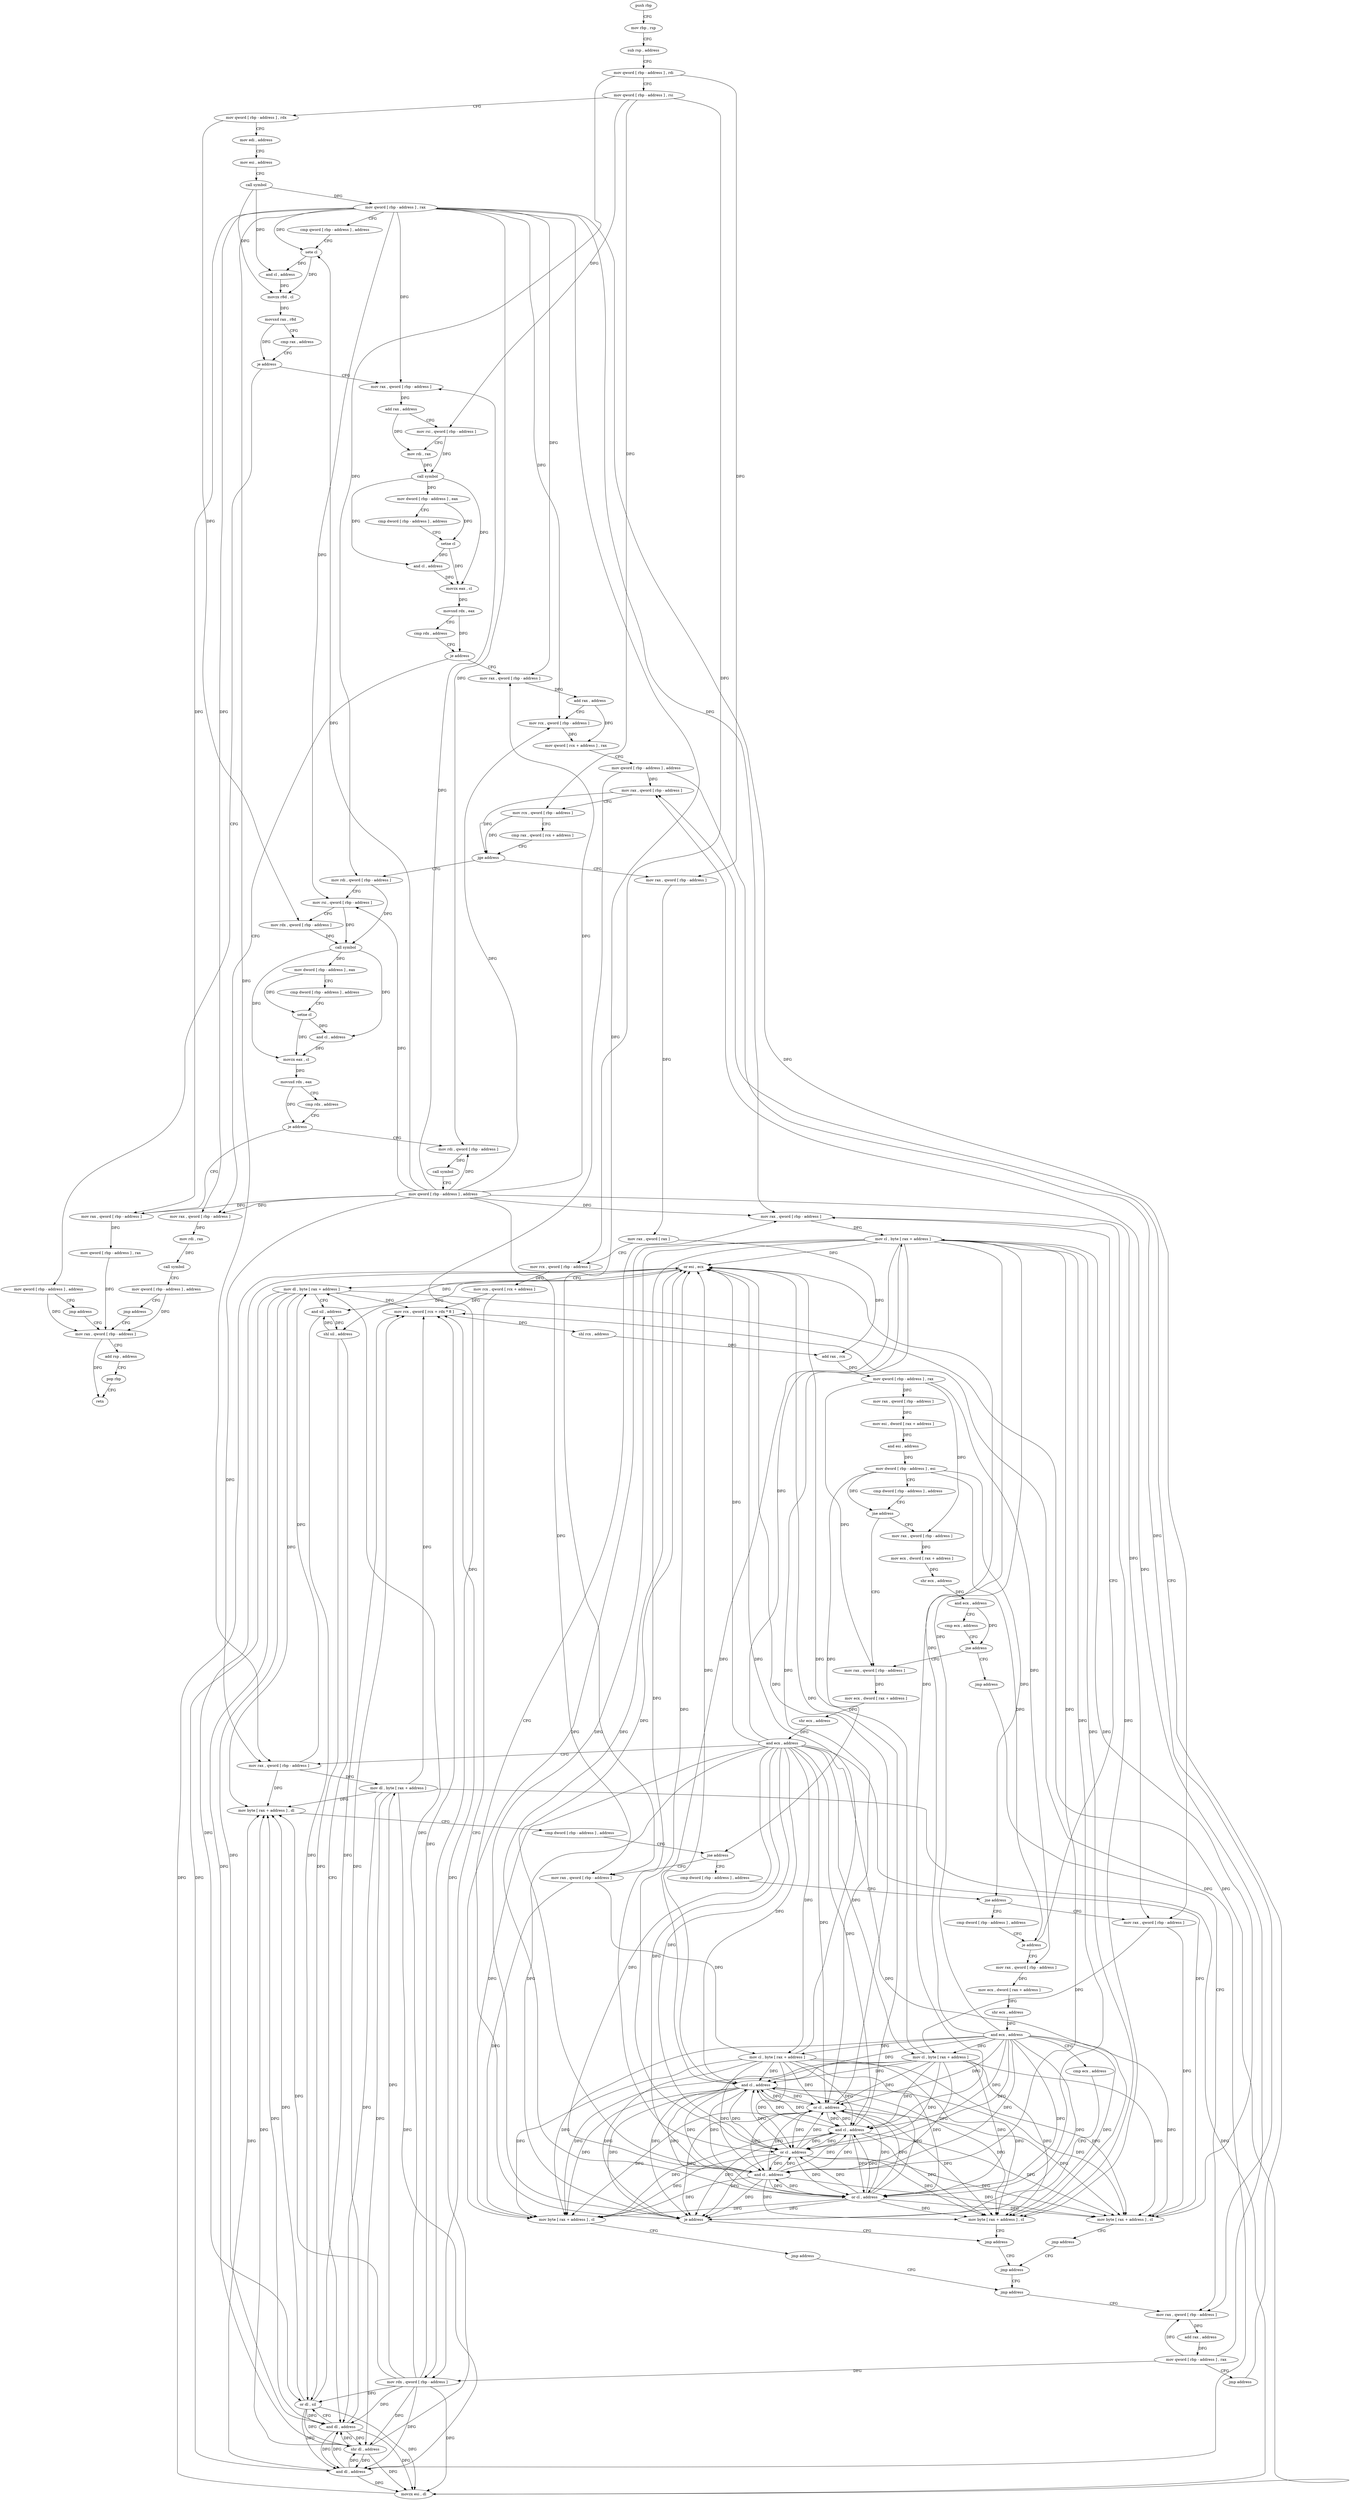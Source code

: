 digraph "func" {
"4335488" [label = "push rbp" ]
"4335489" [label = "mov rbp , rsp" ]
"4335492" [label = "sub rsp , address" ]
"4335496" [label = "mov qword [ rbp - address ] , rdi" ]
"4335500" [label = "mov qword [ rbp - address ] , rsi" ]
"4335504" [label = "mov qword [ rbp - address ] , rdx" ]
"4335508" [label = "mov edi , address" ]
"4335513" [label = "mov esi , address" ]
"4335518" [label = "call symbol" ]
"4335523" [label = "mov qword [ rbp - address ] , rax" ]
"4335527" [label = "cmp qword [ rbp - address ] , address" ]
"4335532" [label = "sete cl" ]
"4335535" [label = "and cl , address" ]
"4335538" [label = "movzx r8d , cl" ]
"4335542" [label = "movsxd rax , r8d" ]
"4335545" [label = "cmp rax , address" ]
"4335549" [label = "je address" ]
"4335568" [label = "mov rax , qword [ rbp - address ]" ]
"4335555" [label = "mov qword [ rbp - address ] , address" ]
"4335572" [label = "add rax , address" ]
"4335578" [label = "mov rsi , qword [ rbp - address ]" ]
"4335582" [label = "mov rdi , rax" ]
"4335585" [label = "call symbol" ]
"4335590" [label = "mov dword [ rbp - address ] , eax" ]
"4335593" [label = "cmp dword [ rbp - address ] , address" ]
"4335597" [label = "setne cl" ]
"4335600" [label = "and cl , address" ]
"4335603" [label = "movzx eax , cl" ]
"4335606" [label = "movsxd rdx , eax" ]
"4335609" [label = "cmp rdx , address" ]
"4335613" [label = "je address" ]
"4335644" [label = "mov rax , qword [ rbp - address ]" ]
"4335619" [label = "mov rax , qword [ rbp - address ]" ]
"4335563" [label = "jmp address" ]
"4336047" [label = "mov rax , qword [ rbp - address ]" ]
"4335648" [label = "add rax , address" ]
"4335654" [label = "mov rcx , qword [ rbp - address ]" ]
"4335658" [label = "mov qword [ rcx + address ] , rax" ]
"4335662" [label = "mov qword [ rbp - address ] , address" ]
"4335670" [label = "mov rax , qword [ rbp - address ]" ]
"4335623" [label = "mov rdi , rax" ]
"4335626" [label = "call symbol" ]
"4335631" [label = "mov qword [ rbp - address ] , address" ]
"4335639" [label = "jmp address" ]
"4336051" [label = "add rsp , address" ]
"4336055" [label = "pop rbp" ]
"4336056" [label = "retn" ]
"4335976" [label = "mov rdi , qword [ rbp - address ]" ]
"4335980" [label = "mov rsi , qword [ rbp - address ]" ]
"4335984" [label = "mov rdx , qword [ rbp - address ]" ]
"4335988" [label = "call symbol" ]
"4335993" [label = "mov dword [ rbp - address ] , eax" ]
"4335996" [label = "cmp dword [ rbp - address ] , address" ]
"4336000" [label = "setne cl" ]
"4336003" [label = "and cl , address" ]
"4336006" [label = "movzx eax , cl" ]
"4336009" [label = "movsxd rdx , eax" ]
"4336012" [label = "cmp rdx , address" ]
"4336016" [label = "je address" ]
"4336039" [label = "mov rax , qword [ rbp - address ]" ]
"4336022" [label = "mov rdi , qword [ rbp - address ]" ]
"4335688" [label = "mov rax , qword [ rbp - address ]" ]
"4335692" [label = "mov rax , qword [ rax ]" ]
"4335695" [label = "mov rcx , qword [ rbp - address ]" ]
"4335699" [label = "mov rcx , qword [ rcx + address ]" ]
"4335703" [label = "mov rdx , qword [ rbp - address ]" ]
"4335707" [label = "mov rcx , qword [ rcx + rdx * 8 ]" ]
"4335711" [label = "shl rcx , address" ]
"4335715" [label = "add rax , rcx" ]
"4335718" [label = "mov qword [ rbp - address ] , rax" ]
"4335722" [label = "mov rax , qword [ rbp - address ]" ]
"4335726" [label = "mov esi , dword [ rax + address ]" ]
"4335729" [label = "and esi , address" ]
"4335735" [label = "mov dword [ rbp - address ] , esi" ]
"4335738" [label = "cmp dword [ rbp - address ] , address" ]
"4335742" [label = "jne address" ]
"4335778" [label = "mov rax , qword [ rbp - address ]" ]
"4335748" [label = "mov rax , qword [ rbp - address ]" ]
"4336043" [label = "mov qword [ rbp - address ] , rax" ]
"4336026" [label = "call symbol" ]
"4336031" [label = "mov qword [ rbp - address ] , address" ]
"4335782" [label = "mov ecx , dword [ rax + address ]" ]
"4335785" [label = "shr ecx , address" ]
"4335788" [label = "and ecx , address" ]
"4335791" [label = "mov rax , qword [ rbp - address ]" ]
"4335795" [label = "mov dl , byte [ rax + address ]" ]
"4335798" [label = "shr dl , address" ]
"4335801" [label = "and dl , address" ]
"4335804" [label = "movzx esi , dl" ]
"4335807" [label = "or esi , ecx" ]
"4335809" [label = "mov dl , byte [ rax + address ]" ]
"4335812" [label = "and sil , address" ]
"4335816" [label = "shl sil , address" ]
"4335820" [label = "and dl , address" ]
"4335823" [label = "or dl , sil" ]
"4335826" [label = "mov byte [ rax + address ] , dl" ]
"4335829" [label = "cmp dword [ rbp - address ] , address" ]
"4335833" [label = "jne address" ]
"4335860" [label = "cmp dword [ rbp - address ] , address" ]
"4335839" [label = "mov rax , qword [ rbp - address ]" ]
"4335752" [label = "mov ecx , dword [ rax + address ]" ]
"4335755" [label = "shr ecx , address" ]
"4335758" [label = "and ecx , address" ]
"4335764" [label = "cmp ecx , address" ]
"4335767" [label = "jne address" ]
"4335773" [label = "jmp address" ]
"4335864" [label = "jne address" ]
"4335891" [label = "cmp dword [ rbp - address ] , address" ]
"4335870" [label = "mov rax , qword [ rbp - address ]" ]
"4335843" [label = "mov cl , byte [ rax + address ]" ]
"4335846" [label = "and cl , address" ]
"4335849" [label = "or cl , address" ]
"4335852" [label = "mov byte [ rax + address ] , cl" ]
"4335855" [label = "jmp address" ]
"4335952" [label = "jmp address" ]
"4335957" [label = "mov rax , qword [ rbp - address ]" ]
"4335895" [label = "je address" ]
"4335926" [label = "mov rax , qword [ rbp - address ]" ]
"4335901" [label = "mov rax , qword [ rbp - address ]" ]
"4335874" [label = "mov cl , byte [ rax + address ]" ]
"4335877" [label = "and cl , address" ]
"4335880" [label = "or cl , address" ]
"4335883" [label = "mov byte [ rax + address ] , cl" ]
"4335886" [label = "jmp address" ]
"4335947" [label = "jmp address" ]
"4335961" [label = "add rax , address" ]
"4335967" [label = "mov qword [ rbp - address ] , rax" ]
"4335971" [label = "jmp address" ]
"4335930" [label = "mov cl , byte [ rax + address ]" ]
"4335933" [label = "and cl , address" ]
"4335936" [label = "or cl , address" ]
"4335939" [label = "mov byte [ rax + address ] , cl" ]
"4335942" [label = "jmp address" ]
"4335905" [label = "mov ecx , dword [ rax + address ]" ]
"4335908" [label = "shr ecx , address" ]
"4335911" [label = "and ecx , address" ]
"4335917" [label = "cmp ecx , address" ]
"4335920" [label = "je address" ]
"4335674" [label = "mov rcx , qword [ rbp - address ]" ]
"4335678" [label = "cmp rax , qword [ rcx + address ]" ]
"4335682" [label = "jge address" ]
"4335488" -> "4335489" [ label = "CFG" ]
"4335489" -> "4335492" [ label = "CFG" ]
"4335492" -> "4335496" [ label = "CFG" ]
"4335496" -> "4335500" [ label = "CFG" ]
"4335496" -> "4335976" [ label = "DFG" ]
"4335496" -> "4335688" [ label = "DFG" ]
"4335500" -> "4335504" [ label = "CFG" ]
"4335500" -> "4335578" [ label = "DFG" ]
"4335500" -> "4335674" [ label = "DFG" ]
"4335500" -> "4335695" [ label = "DFG" ]
"4335504" -> "4335508" [ label = "CFG" ]
"4335504" -> "4335984" [ label = "DFG" ]
"4335508" -> "4335513" [ label = "CFG" ]
"4335513" -> "4335518" [ label = "CFG" ]
"4335518" -> "4335523" [ label = "DFG" ]
"4335518" -> "4335535" [ label = "DFG" ]
"4335518" -> "4335538" [ label = "DFG" ]
"4335523" -> "4335527" [ label = "CFG" ]
"4335523" -> "4335532" [ label = "DFG" ]
"4335523" -> "4335568" [ label = "DFG" ]
"4335523" -> "4335644" [ label = "DFG" ]
"4335523" -> "4335654" [ label = "DFG" ]
"4335523" -> "4335619" [ label = "DFG" ]
"4335523" -> "4335980" [ label = "DFG" ]
"4335523" -> "4336039" [ label = "DFG" ]
"4335523" -> "4336022" [ label = "DFG" ]
"4335523" -> "4335791" [ label = "DFG" ]
"4335523" -> "4335839" [ label = "DFG" ]
"4335523" -> "4335870" [ label = "DFG" ]
"4335523" -> "4335926" [ label = "DFG" ]
"4335527" -> "4335532" [ label = "CFG" ]
"4335532" -> "4335535" [ label = "DFG" ]
"4335532" -> "4335538" [ label = "DFG" ]
"4335535" -> "4335538" [ label = "DFG" ]
"4335538" -> "4335542" [ label = "DFG" ]
"4335542" -> "4335545" [ label = "CFG" ]
"4335542" -> "4335549" [ label = "DFG" ]
"4335545" -> "4335549" [ label = "CFG" ]
"4335549" -> "4335568" [ label = "CFG" ]
"4335549" -> "4335555" [ label = "CFG" ]
"4335568" -> "4335572" [ label = "DFG" ]
"4335555" -> "4335563" [ label = "CFG" ]
"4335555" -> "4336047" [ label = "DFG" ]
"4335572" -> "4335578" [ label = "CFG" ]
"4335572" -> "4335582" [ label = "DFG" ]
"4335578" -> "4335582" [ label = "CFG" ]
"4335578" -> "4335585" [ label = "DFG" ]
"4335582" -> "4335585" [ label = "DFG" ]
"4335585" -> "4335590" [ label = "DFG" ]
"4335585" -> "4335600" [ label = "DFG" ]
"4335585" -> "4335603" [ label = "DFG" ]
"4335590" -> "4335593" [ label = "CFG" ]
"4335590" -> "4335597" [ label = "DFG" ]
"4335593" -> "4335597" [ label = "CFG" ]
"4335597" -> "4335600" [ label = "DFG" ]
"4335597" -> "4335603" [ label = "DFG" ]
"4335600" -> "4335603" [ label = "DFG" ]
"4335603" -> "4335606" [ label = "DFG" ]
"4335606" -> "4335609" [ label = "CFG" ]
"4335606" -> "4335613" [ label = "DFG" ]
"4335609" -> "4335613" [ label = "CFG" ]
"4335613" -> "4335644" [ label = "CFG" ]
"4335613" -> "4335619" [ label = "CFG" ]
"4335644" -> "4335648" [ label = "DFG" ]
"4335619" -> "4335623" [ label = "DFG" ]
"4335563" -> "4336047" [ label = "CFG" ]
"4336047" -> "4336051" [ label = "CFG" ]
"4336047" -> "4336056" [ label = "DFG" ]
"4335648" -> "4335654" [ label = "CFG" ]
"4335648" -> "4335658" [ label = "DFG" ]
"4335654" -> "4335658" [ label = "DFG" ]
"4335658" -> "4335662" [ label = "CFG" ]
"4335662" -> "4335670" [ label = "DFG" ]
"4335662" -> "4335703" [ label = "DFG" ]
"4335662" -> "4335957" [ label = "DFG" ]
"4335670" -> "4335674" [ label = "CFG" ]
"4335670" -> "4335682" [ label = "DFG" ]
"4335623" -> "4335626" [ label = "DFG" ]
"4335626" -> "4335631" [ label = "CFG" ]
"4335631" -> "4335639" [ label = "CFG" ]
"4335631" -> "4336047" [ label = "DFG" ]
"4335639" -> "4336047" [ label = "CFG" ]
"4336051" -> "4336055" [ label = "CFG" ]
"4336055" -> "4336056" [ label = "CFG" ]
"4335976" -> "4335980" [ label = "CFG" ]
"4335976" -> "4335988" [ label = "DFG" ]
"4335980" -> "4335984" [ label = "CFG" ]
"4335980" -> "4335988" [ label = "DFG" ]
"4335984" -> "4335988" [ label = "DFG" ]
"4335988" -> "4335993" [ label = "DFG" ]
"4335988" -> "4336003" [ label = "DFG" ]
"4335988" -> "4336006" [ label = "DFG" ]
"4335993" -> "4335996" [ label = "CFG" ]
"4335993" -> "4336000" [ label = "DFG" ]
"4335996" -> "4336000" [ label = "CFG" ]
"4336000" -> "4336003" [ label = "DFG" ]
"4336000" -> "4336006" [ label = "DFG" ]
"4336003" -> "4336006" [ label = "DFG" ]
"4336006" -> "4336009" [ label = "DFG" ]
"4336009" -> "4336012" [ label = "CFG" ]
"4336009" -> "4336016" [ label = "DFG" ]
"4336012" -> "4336016" [ label = "CFG" ]
"4336016" -> "4336039" [ label = "CFG" ]
"4336016" -> "4336022" [ label = "CFG" ]
"4336039" -> "4336043" [ label = "DFG" ]
"4336022" -> "4336026" [ label = "DFG" ]
"4335688" -> "4335692" [ label = "DFG" ]
"4335692" -> "4335695" [ label = "CFG" ]
"4335692" -> "4335715" [ label = "DFG" ]
"4335695" -> "4335699" [ label = "DFG" ]
"4335699" -> "4335703" [ label = "CFG" ]
"4335699" -> "4335707" [ label = "DFG" ]
"4335703" -> "4335707" [ label = "DFG" ]
"4335703" -> "4335795" [ label = "DFG" ]
"4335703" -> "4335798" [ label = "DFG" ]
"4335703" -> "4335801" [ label = "DFG" ]
"4335703" -> "4335804" [ label = "DFG" ]
"4335703" -> "4335809" [ label = "DFG" ]
"4335703" -> "4335820" [ label = "DFG" ]
"4335703" -> "4335823" [ label = "DFG" ]
"4335703" -> "4335826" [ label = "DFG" ]
"4335707" -> "4335711" [ label = "DFG" ]
"4335711" -> "4335715" [ label = "DFG" ]
"4335715" -> "4335718" [ label = "DFG" ]
"4335718" -> "4335722" [ label = "DFG" ]
"4335718" -> "4335778" [ label = "DFG" ]
"4335718" -> "4335748" [ label = "DFG" ]
"4335718" -> "4335901" [ label = "DFG" ]
"4335722" -> "4335726" [ label = "DFG" ]
"4335726" -> "4335729" [ label = "DFG" ]
"4335729" -> "4335735" [ label = "DFG" ]
"4335735" -> "4335738" [ label = "CFG" ]
"4335735" -> "4335742" [ label = "DFG" ]
"4335735" -> "4335833" [ label = "DFG" ]
"4335735" -> "4335864" [ label = "DFG" ]
"4335735" -> "4335895" [ label = "DFG" ]
"4335738" -> "4335742" [ label = "CFG" ]
"4335742" -> "4335778" [ label = "CFG" ]
"4335742" -> "4335748" [ label = "CFG" ]
"4335778" -> "4335782" [ label = "DFG" ]
"4335748" -> "4335752" [ label = "DFG" ]
"4336043" -> "4336047" [ label = "DFG" ]
"4336026" -> "4336031" [ label = "CFG" ]
"4336031" -> "4336039" [ label = "DFG" ]
"4336031" -> "4335532" [ label = "DFG" ]
"4336031" -> "4335568" [ label = "DFG" ]
"4336031" -> "4335644" [ label = "DFG" ]
"4336031" -> "4335654" [ label = "DFG" ]
"4336031" -> "4335619" [ label = "DFG" ]
"4336031" -> "4335980" [ label = "DFG" ]
"4336031" -> "4336022" [ label = "DFG" ]
"4336031" -> "4335791" [ label = "DFG" ]
"4336031" -> "4335839" [ label = "DFG" ]
"4336031" -> "4335870" [ label = "DFG" ]
"4336031" -> "4335926" [ label = "DFG" ]
"4335782" -> "4335785" [ label = "DFG" ]
"4335785" -> "4335788" [ label = "DFG" ]
"4335788" -> "4335791" [ label = "CFG" ]
"4335788" -> "4335807" [ label = "DFG" ]
"4335788" -> "4335843" [ label = "DFG" ]
"4335788" -> "4335846" [ label = "DFG" ]
"4335788" -> "4335849" [ label = "DFG" ]
"4335788" -> "4335852" [ label = "DFG" ]
"4335788" -> "4335874" [ label = "DFG" ]
"4335788" -> "4335877" [ label = "DFG" ]
"4335788" -> "4335880" [ label = "DFG" ]
"4335788" -> "4335883" [ label = "DFG" ]
"4335788" -> "4335930" [ label = "DFG" ]
"4335788" -> "4335933" [ label = "DFG" ]
"4335788" -> "4335936" [ label = "DFG" ]
"4335788" -> "4335939" [ label = "DFG" ]
"4335788" -> "4335920" [ label = "DFG" ]
"4335791" -> "4335795" [ label = "DFG" ]
"4335791" -> "4335809" [ label = "DFG" ]
"4335791" -> "4335826" [ label = "DFG" ]
"4335795" -> "4335798" [ label = "DFG" ]
"4335795" -> "4335707" [ label = "DFG" ]
"4335795" -> "4335801" [ label = "DFG" ]
"4335795" -> "4335804" [ label = "DFG" ]
"4335795" -> "4335820" [ label = "DFG" ]
"4335795" -> "4335826" [ label = "DFG" ]
"4335798" -> "4335801" [ label = "DFG" ]
"4335798" -> "4335707" [ label = "DFG" ]
"4335798" -> "4335804" [ label = "DFG" ]
"4335798" -> "4335820" [ label = "DFG" ]
"4335798" -> "4335826" [ label = "DFG" ]
"4335801" -> "4335804" [ label = "DFG" ]
"4335801" -> "4335707" [ label = "DFG" ]
"4335801" -> "4335798" [ label = "DFG" ]
"4335801" -> "4335820" [ label = "DFG" ]
"4335801" -> "4335826" [ label = "DFG" ]
"4335804" -> "4335807" [ label = "DFG" ]
"4335807" -> "4335809" [ label = "CFG" ]
"4335807" -> "4335812" [ label = "DFG" ]
"4335807" -> "4335816" [ label = "DFG" ]
"4335807" -> "4335823" [ label = "DFG" ]
"4335809" -> "4335812" [ label = "CFG" ]
"4335809" -> "4335707" [ label = "DFG" ]
"4335809" -> "4335798" [ label = "DFG" ]
"4335809" -> "4335801" [ label = "DFG" ]
"4335809" -> "4335804" [ label = "DFG" ]
"4335809" -> "4335820" [ label = "DFG" ]
"4335809" -> "4335826" [ label = "DFG" ]
"4335812" -> "4335816" [ label = "DFG" ]
"4335812" -> "4335823" [ label = "DFG" ]
"4335816" -> "4335820" [ label = "CFG" ]
"4335816" -> "4335812" [ label = "DFG" ]
"4335816" -> "4335823" [ label = "DFG" ]
"4335820" -> "4335823" [ label = "CFG" ]
"4335820" -> "4335707" [ label = "DFG" ]
"4335820" -> "4335798" [ label = "DFG" ]
"4335820" -> "4335801" [ label = "DFG" ]
"4335820" -> "4335804" [ label = "DFG" ]
"4335820" -> "4335826" [ label = "DFG" ]
"4335823" -> "4335826" [ label = "DFG" ]
"4335823" -> "4335707" [ label = "DFG" ]
"4335823" -> "4335798" [ label = "DFG" ]
"4335823" -> "4335801" [ label = "DFG" ]
"4335823" -> "4335804" [ label = "DFG" ]
"4335823" -> "4335820" [ label = "DFG" ]
"4335826" -> "4335829" [ label = "CFG" ]
"4335829" -> "4335833" [ label = "CFG" ]
"4335833" -> "4335860" [ label = "CFG" ]
"4335833" -> "4335839" [ label = "CFG" ]
"4335860" -> "4335864" [ label = "CFG" ]
"4335839" -> "4335843" [ label = "DFG" ]
"4335839" -> "4335852" [ label = "DFG" ]
"4335752" -> "4335755" [ label = "DFG" ]
"4335755" -> "4335758" [ label = "DFG" ]
"4335758" -> "4335764" [ label = "CFG" ]
"4335758" -> "4335767" [ label = "DFG" ]
"4335764" -> "4335767" [ label = "CFG" ]
"4335767" -> "4335778" [ label = "CFG" ]
"4335767" -> "4335773" [ label = "CFG" ]
"4335773" -> "4335957" [ label = "CFG" ]
"4335864" -> "4335891" [ label = "CFG" ]
"4335864" -> "4335870" [ label = "CFG" ]
"4335891" -> "4335895" [ label = "CFG" ]
"4335870" -> "4335874" [ label = "DFG" ]
"4335870" -> "4335883" [ label = "DFG" ]
"4335843" -> "4335846" [ label = "DFG" ]
"4335843" -> "4335807" [ label = "DFG" ]
"4335843" -> "4335849" [ label = "DFG" ]
"4335843" -> "4335852" [ label = "DFG" ]
"4335843" -> "4335877" [ label = "DFG" ]
"4335843" -> "4335880" [ label = "DFG" ]
"4335843" -> "4335883" [ label = "DFG" ]
"4335843" -> "4335933" [ label = "DFG" ]
"4335843" -> "4335936" [ label = "DFG" ]
"4335843" -> "4335939" [ label = "DFG" ]
"4335843" -> "4335920" [ label = "DFG" ]
"4335846" -> "4335849" [ label = "DFG" ]
"4335846" -> "4335807" [ label = "DFG" ]
"4335846" -> "4335852" [ label = "DFG" ]
"4335846" -> "4335877" [ label = "DFG" ]
"4335846" -> "4335880" [ label = "DFG" ]
"4335846" -> "4335883" [ label = "DFG" ]
"4335846" -> "4335933" [ label = "DFG" ]
"4335846" -> "4335936" [ label = "DFG" ]
"4335846" -> "4335939" [ label = "DFG" ]
"4335846" -> "4335920" [ label = "DFG" ]
"4335849" -> "4335852" [ label = "DFG" ]
"4335849" -> "4335807" [ label = "DFG" ]
"4335849" -> "4335846" [ label = "DFG" ]
"4335849" -> "4335877" [ label = "DFG" ]
"4335849" -> "4335880" [ label = "DFG" ]
"4335849" -> "4335883" [ label = "DFG" ]
"4335849" -> "4335933" [ label = "DFG" ]
"4335849" -> "4335936" [ label = "DFG" ]
"4335849" -> "4335939" [ label = "DFG" ]
"4335849" -> "4335920" [ label = "DFG" ]
"4335852" -> "4335855" [ label = "CFG" ]
"4335855" -> "4335952" [ label = "CFG" ]
"4335952" -> "4335957" [ label = "CFG" ]
"4335957" -> "4335961" [ label = "DFG" ]
"4335895" -> "4335926" [ label = "CFG" ]
"4335895" -> "4335901" [ label = "CFG" ]
"4335926" -> "4335930" [ label = "DFG" ]
"4335926" -> "4335939" [ label = "DFG" ]
"4335901" -> "4335905" [ label = "DFG" ]
"4335874" -> "4335877" [ label = "DFG" ]
"4335874" -> "4335807" [ label = "DFG" ]
"4335874" -> "4335846" [ label = "DFG" ]
"4335874" -> "4335849" [ label = "DFG" ]
"4335874" -> "4335852" [ label = "DFG" ]
"4335874" -> "4335880" [ label = "DFG" ]
"4335874" -> "4335883" [ label = "DFG" ]
"4335874" -> "4335933" [ label = "DFG" ]
"4335874" -> "4335936" [ label = "DFG" ]
"4335874" -> "4335939" [ label = "DFG" ]
"4335874" -> "4335920" [ label = "DFG" ]
"4335877" -> "4335880" [ label = "DFG" ]
"4335877" -> "4335807" [ label = "DFG" ]
"4335877" -> "4335846" [ label = "DFG" ]
"4335877" -> "4335849" [ label = "DFG" ]
"4335877" -> "4335852" [ label = "DFG" ]
"4335877" -> "4335883" [ label = "DFG" ]
"4335877" -> "4335933" [ label = "DFG" ]
"4335877" -> "4335936" [ label = "DFG" ]
"4335877" -> "4335939" [ label = "DFG" ]
"4335877" -> "4335920" [ label = "DFG" ]
"4335880" -> "4335883" [ label = "DFG" ]
"4335880" -> "4335807" [ label = "DFG" ]
"4335880" -> "4335846" [ label = "DFG" ]
"4335880" -> "4335849" [ label = "DFG" ]
"4335880" -> "4335852" [ label = "DFG" ]
"4335880" -> "4335877" [ label = "DFG" ]
"4335880" -> "4335933" [ label = "DFG" ]
"4335880" -> "4335936" [ label = "DFG" ]
"4335880" -> "4335939" [ label = "DFG" ]
"4335880" -> "4335920" [ label = "DFG" ]
"4335883" -> "4335886" [ label = "CFG" ]
"4335886" -> "4335947" [ label = "CFG" ]
"4335947" -> "4335952" [ label = "CFG" ]
"4335961" -> "4335967" [ label = "DFG" ]
"4335967" -> "4335971" [ label = "CFG" ]
"4335967" -> "4335670" [ label = "DFG" ]
"4335967" -> "4335703" [ label = "DFG" ]
"4335967" -> "4335957" [ label = "DFG" ]
"4335971" -> "4335670" [ label = "CFG" ]
"4335930" -> "4335933" [ label = "DFG" ]
"4335930" -> "4335807" [ label = "DFG" ]
"4335930" -> "4335846" [ label = "DFG" ]
"4335930" -> "4335849" [ label = "DFG" ]
"4335930" -> "4335852" [ label = "DFG" ]
"4335930" -> "4335877" [ label = "DFG" ]
"4335930" -> "4335880" [ label = "DFG" ]
"4335930" -> "4335883" [ label = "DFG" ]
"4335930" -> "4335936" [ label = "DFG" ]
"4335930" -> "4335939" [ label = "DFG" ]
"4335930" -> "4335920" [ label = "DFG" ]
"4335933" -> "4335936" [ label = "DFG" ]
"4335933" -> "4335807" [ label = "DFG" ]
"4335933" -> "4335846" [ label = "DFG" ]
"4335933" -> "4335849" [ label = "DFG" ]
"4335933" -> "4335852" [ label = "DFG" ]
"4335933" -> "4335877" [ label = "DFG" ]
"4335933" -> "4335880" [ label = "DFG" ]
"4335933" -> "4335883" [ label = "DFG" ]
"4335933" -> "4335939" [ label = "DFG" ]
"4335933" -> "4335920" [ label = "DFG" ]
"4335936" -> "4335939" [ label = "DFG" ]
"4335936" -> "4335807" [ label = "DFG" ]
"4335936" -> "4335846" [ label = "DFG" ]
"4335936" -> "4335849" [ label = "DFG" ]
"4335936" -> "4335852" [ label = "DFG" ]
"4335936" -> "4335877" [ label = "DFG" ]
"4335936" -> "4335880" [ label = "DFG" ]
"4335936" -> "4335883" [ label = "DFG" ]
"4335936" -> "4335933" [ label = "DFG" ]
"4335936" -> "4335920" [ label = "DFG" ]
"4335939" -> "4335942" [ label = "CFG" ]
"4335942" -> "4335947" [ label = "CFG" ]
"4335905" -> "4335908" [ label = "DFG" ]
"4335908" -> "4335911" [ label = "DFG" ]
"4335911" -> "4335917" [ label = "CFG" ]
"4335911" -> "4335807" [ label = "DFG" ]
"4335911" -> "4335846" [ label = "DFG" ]
"4335911" -> "4335849" [ label = "DFG" ]
"4335911" -> "4335852" [ label = "DFG" ]
"4335911" -> "4335877" [ label = "DFG" ]
"4335911" -> "4335880" [ label = "DFG" ]
"4335911" -> "4335883" [ label = "DFG" ]
"4335911" -> "4335933" [ label = "DFG" ]
"4335911" -> "4335936" [ label = "DFG" ]
"4335911" -> "4335939" [ label = "DFG" ]
"4335911" -> "4335843" [ label = "DFG" ]
"4335911" -> "4335874" [ label = "DFG" ]
"4335911" -> "4335930" [ label = "DFG" ]
"4335911" -> "4335920" [ label = "DFG" ]
"4335917" -> "4335920" [ label = "CFG" ]
"4335920" -> "4335942" [ label = "CFG" ]
"4335920" -> "4335926" [ label = "CFG" ]
"4335674" -> "4335678" [ label = "CFG" ]
"4335674" -> "4335682" [ label = "DFG" ]
"4335678" -> "4335682" [ label = "CFG" ]
"4335682" -> "4335976" [ label = "CFG" ]
"4335682" -> "4335688" [ label = "CFG" ]
}
